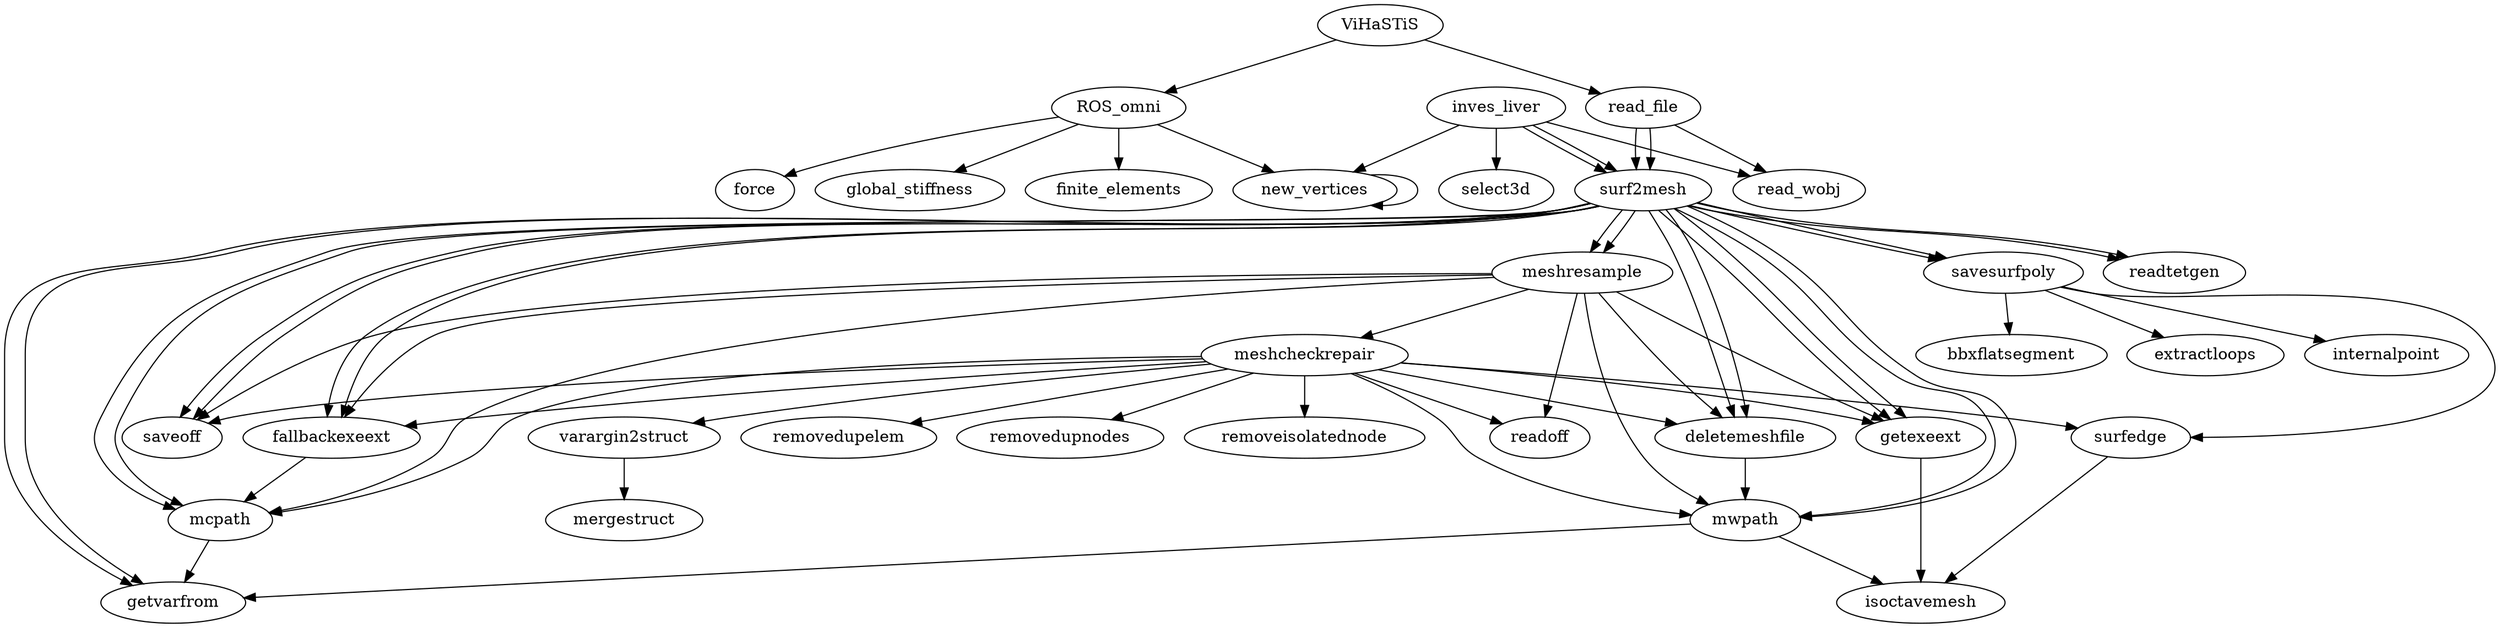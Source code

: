 /* Created by mdot for Matlab */
digraph m2html {
  ROS_omni -> finite_elements;
  ROS_omni -> force;
  ROS_omni -> global_stiffness;
  ROS_omni -> new_vertices;
  ViHaSTiS -> ROS_omni;
  ViHaSTiS -> read_file;
  deletemeshfile -> mwpath;
  inves_liver -> select3d;
  inves_liver -> surf2mesh;
  inves_liver -> new_vertices;
  inves_liver -> read_wobj;
  inves_liver -> surf2mesh;
  fallbackexeext -> mcpath;
  getexeext -> isoctavemesh;
  mcpath -> getvarfrom;
  meshcheckrepair -> deletemeshfile;
  meshcheckrepair -> fallbackexeext;
  meshcheckrepair -> getexeext;
  meshcheckrepair -> mcpath;
  meshcheckrepair -> mwpath;
  meshcheckrepair -> readoff;
  meshcheckrepair -> removedupelem;
  meshcheckrepair -> removedupnodes;
  meshcheckrepair -> removeisolatednode;
  meshcheckrepair -> saveoff;
  meshcheckrepair -> surfedge;
  meshcheckrepair -> varargin2struct;
  meshresample -> deletemeshfile;
  meshresample -> fallbackexeext;
  meshresample -> getexeext;
  meshresample -> mcpath;
  meshresample -> meshcheckrepair;
  meshresample -> mwpath;
  meshresample -> readoff;
  meshresample -> saveoff;
  mwpath -> getvarfrom;
  mwpath -> isoctavemesh;
  savesurfpoly -> bbxflatsegment;
  savesurfpoly -> extractloops;
  savesurfpoly -> internalpoint;
  savesurfpoly -> surfedge;
  surf2mesh -> deletemeshfile;
  surf2mesh -> fallbackexeext;
  surf2mesh -> getexeext;
  surf2mesh -> getvarfrom;
  surf2mesh -> mcpath;
  surf2mesh -> meshresample;
  surf2mesh -> mwpath;
  surf2mesh -> readtetgen;
  surf2mesh -> saveoff;
  surf2mesh -> savesurfpoly;
  surfedge -> isoctavemesh;
  varargin2struct -> mergestruct;
  new_vertices -> new_vertices;
  read_file -> surf2mesh;
  read_file -> read_wobj;
  read_file -> surf2mesh;
  surf2mesh -> deletemeshfile;
  surf2mesh -> fallbackexeext;
  surf2mesh -> getexeext;
  surf2mesh -> getvarfrom;
  surf2mesh -> mcpath;
  surf2mesh -> meshresample;
  surf2mesh -> mwpath;
  surf2mesh -> readtetgen;
  surf2mesh -> saveoff;
  surf2mesh -> savesurfpoly;

  ROS_omni [URL="ViHaSTiS/ROS_omni.html"];
  ViHaSTiS [URL="ViHaSTiS/ViHaSTiS.html"];
  finite_elements [URL="ViHaSTiS/finite_elements.html"];
  force [URL="ViHaSTiS/force.html"];
  global_stiffness [URL="ViHaSTiS/global_stiffness.html"];
  bbxflatsegment [URL="ViHaSTiS/iso2mesh/bbxflatsegment.html"];
  deletemeshfile [URL="ViHaSTiS/iso2mesh/deletemeshfile.html"];
  inves_liver [URL="ViHaSTiS/iso2mesh/example_liver/inves_liver.html"];
  select3d [URL="ViHaSTiS/iso2mesh/example_liver/select3d.html"];
  extractloops [URL="ViHaSTiS/iso2mesh/extractloops.html"];
  fallbackexeext [URL="ViHaSTiS/iso2mesh/fallbackexeext.html"];
  getexeext [URL="ViHaSTiS/iso2mesh/getexeext.html"];
  getvarfrom [URL="ViHaSTiS/iso2mesh/getvarfrom.html"];
  internalpoint [URL="ViHaSTiS/iso2mesh/internalpoint.html"];
  isoctavemesh [URL="ViHaSTiS/iso2mesh/isoctavemesh.html"];
  mcpath [URL="ViHaSTiS/iso2mesh/mcpath.html"];
  mergestruct [URL="ViHaSTiS/iso2mesh/mergestruct.html"];
  meshcheckrepair [URL="ViHaSTiS/iso2mesh/meshcheckrepair.html"];
  meshresample [URL="ViHaSTiS/iso2mesh/meshresample.html"];
  mwpath [URL="ViHaSTiS/iso2mesh/mwpath.html"];
  readoff [URL="ViHaSTiS/iso2mesh/readoff.html"];
  readtetgen [URL="ViHaSTiS/iso2mesh/readtetgen.html"];
  removedupelem [URL="ViHaSTiS/iso2mesh/removedupelem.html"];
  removedupnodes [URL="ViHaSTiS/iso2mesh/removedupnodes.html"];
  removeisolatednode [URL="ViHaSTiS/iso2mesh/removeisolatednode.html"];
  saveoff [URL="ViHaSTiS/iso2mesh/saveoff.html"];
  savesurfpoly [URL="ViHaSTiS/iso2mesh/savesurfpoly.html"];
  surf2mesh [URL="ViHaSTiS/iso2mesh/surf2mesh.html"];
  surfedge [URL="ViHaSTiS/iso2mesh/surfedge.html"];
  varargin2struct [URL="ViHaSTiS/iso2mesh/varargin2struct.html"];
  new_vertices [URL="ViHaSTiS/new_vertices.html"];
  read_file [URL="ViHaSTiS/read_file.html"];
  read_wobj [URL="ViHaSTiS/read_wobj.html"];
  surf2mesh [URL="ViHaSTiS/surf2mesh.html"];
}